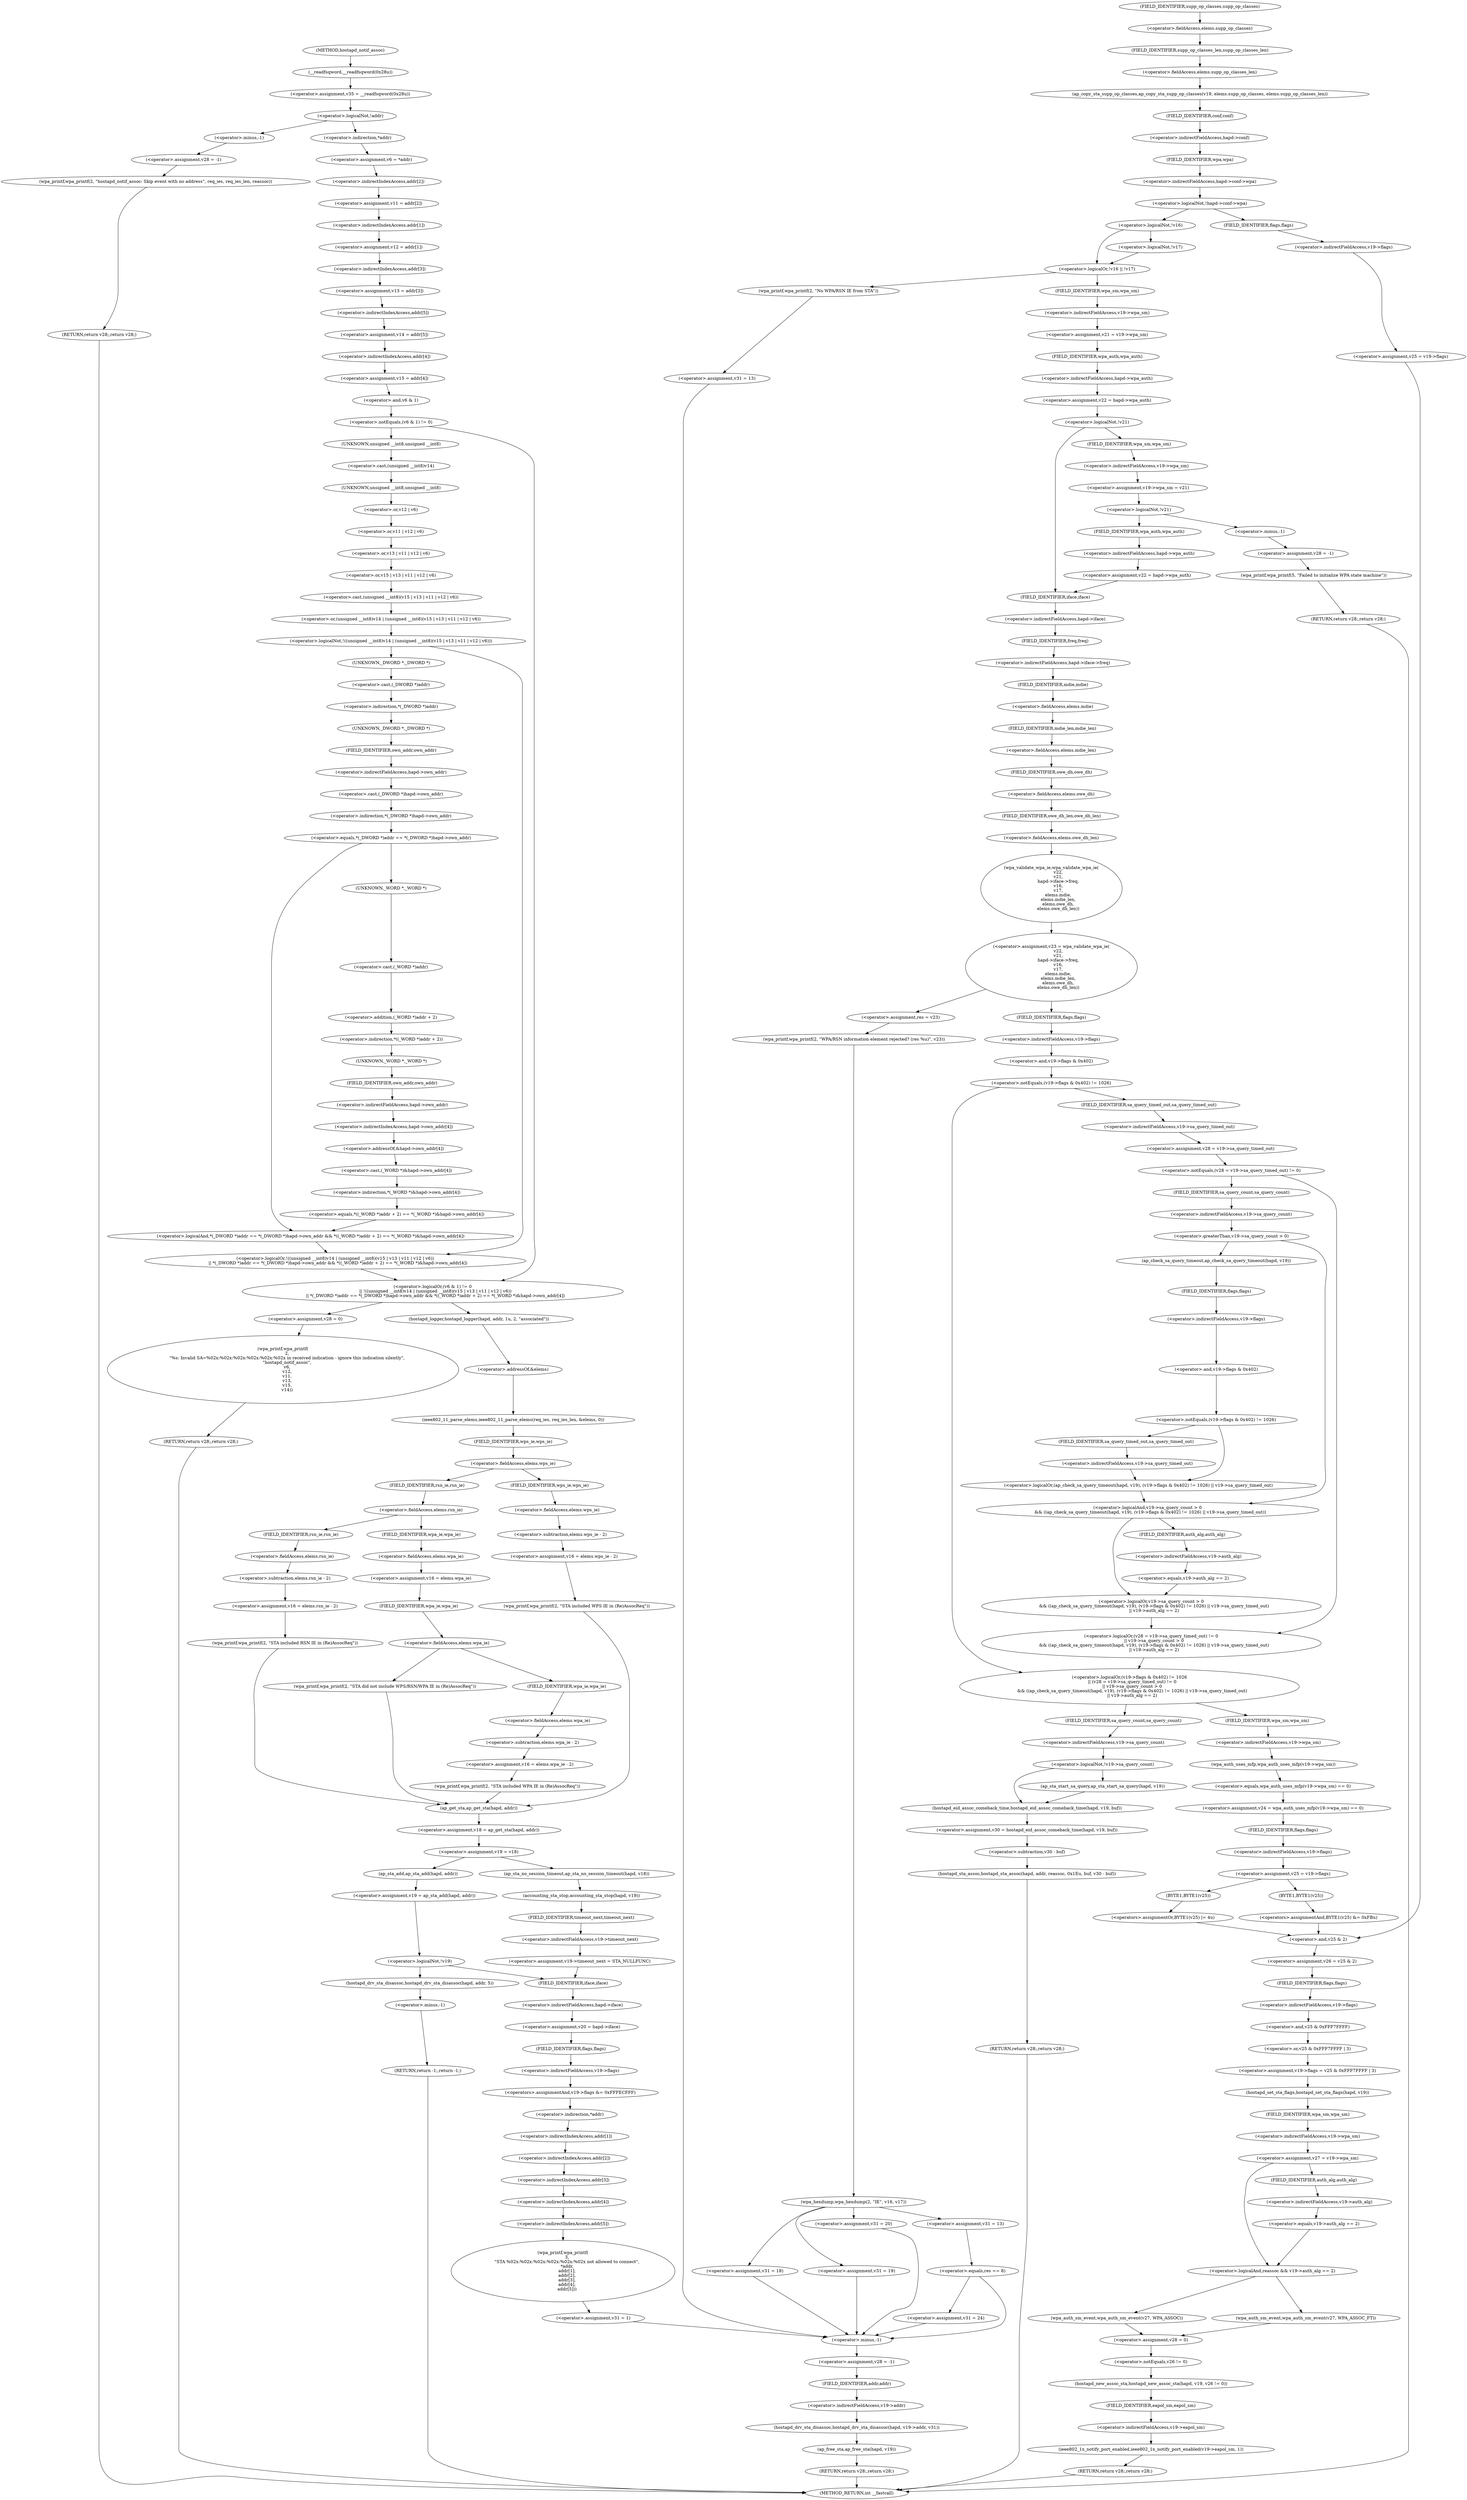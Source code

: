 digraph hostapd_notif_assoc {  
"1000158" [label = "(<operator>.assignment,v35 = __readfsqword(0x28u))" ]
"1000160" [label = "(__readfsqword,__readfsqword(0x28u))" ]
"1000163" [label = "(<operator>.logicalNot,!addr)" ]
"1000166" [label = "(<operator>.assignment,v28 = -1)" ]
"1000168" [label = "(<operator>.minus,-1)" ]
"1000170" [label = "(wpa_printf,wpa_printf(2, \"hostapd_notif_assoc: Skip event with no address\", req_ies, req_ies_len, reassoc))" ]
"1000176" [label = "(RETURN,return v28;,return v28;)" ]
"1000178" [label = "(<operator>.assignment,v6 = *addr)" ]
"1000180" [label = "(<operator>.indirection,*addr)" ]
"1000182" [label = "(<operator>.assignment,v11 = addr[2])" ]
"1000184" [label = "(<operator>.indirectIndexAccess,addr[2])" ]
"1000187" [label = "(<operator>.assignment,v12 = addr[1])" ]
"1000189" [label = "(<operator>.indirectIndexAccess,addr[1])" ]
"1000192" [label = "(<operator>.assignment,v13 = addr[3])" ]
"1000194" [label = "(<operator>.indirectIndexAccess,addr[3])" ]
"1000197" [label = "(<operator>.assignment,v14 = addr[5])" ]
"1000199" [label = "(<operator>.indirectIndexAccess,addr[5])" ]
"1000202" [label = "(<operator>.assignment,v15 = addr[4])" ]
"1000204" [label = "(<operator>.indirectIndexAccess,addr[4])" ]
"1000208" [label = "(<operator>.logicalOr,(v6 & 1) != 0\n    || !((unsigned __int8)v14 | (unsigned __int8)(v15 | v13 | v11 | v12 | v6))\n    || *(_DWORD *)addr == *(_DWORD *)hapd->own_addr && *((_WORD *)addr + 2) == *(_WORD *)&hapd->own_addr[4])" ]
"1000209" [label = "(<operator>.notEquals,(v6 & 1) != 0)" ]
"1000210" [label = "(<operator>.and,v6 & 1)" ]
"1000214" [label = "(<operator>.logicalOr,!((unsigned __int8)v14 | (unsigned __int8)(v15 | v13 | v11 | v12 | v6))\n    || *(_DWORD *)addr == *(_DWORD *)hapd->own_addr && *((_WORD *)addr + 2) == *(_WORD *)&hapd->own_addr[4])" ]
"1000215" [label = "(<operator>.logicalNot,!((unsigned __int8)v14 | (unsigned __int8)(v15 | v13 | v11 | v12 | v6)))" ]
"1000216" [label = "(<operator>.or,(unsigned __int8)v14 | (unsigned __int8)(v15 | v13 | v11 | v12 | v6))" ]
"1000217" [label = "(<operator>.cast,(unsigned __int8)v14)" ]
"1000218" [label = "(UNKNOWN,unsigned __int8,unsigned __int8)" ]
"1000220" [label = "(<operator>.cast,(unsigned __int8)(v15 | v13 | v11 | v12 | v6))" ]
"1000221" [label = "(UNKNOWN,unsigned __int8,unsigned __int8)" ]
"1000222" [label = "(<operator>.or,v15 | v13 | v11 | v12 | v6)" ]
"1000224" [label = "(<operator>.or,v13 | v11 | v12 | v6)" ]
"1000226" [label = "(<operator>.or,v11 | v12 | v6)" ]
"1000228" [label = "(<operator>.or,v12 | v6)" ]
"1000231" [label = "(<operator>.logicalAnd,*(_DWORD *)addr == *(_DWORD *)hapd->own_addr && *((_WORD *)addr + 2) == *(_WORD *)&hapd->own_addr[4])" ]
"1000232" [label = "(<operator>.equals,*(_DWORD *)addr == *(_DWORD *)hapd->own_addr)" ]
"1000233" [label = "(<operator>.indirection,*(_DWORD *)addr)" ]
"1000234" [label = "(<operator>.cast,(_DWORD *)addr)" ]
"1000235" [label = "(UNKNOWN,_DWORD *,_DWORD *)" ]
"1000237" [label = "(<operator>.indirection,*(_DWORD *)hapd->own_addr)" ]
"1000238" [label = "(<operator>.cast,(_DWORD *)hapd->own_addr)" ]
"1000239" [label = "(UNKNOWN,_DWORD *,_DWORD *)" ]
"1000240" [label = "(<operator>.indirectFieldAccess,hapd->own_addr)" ]
"1000242" [label = "(FIELD_IDENTIFIER,own_addr,own_addr)" ]
"1000243" [label = "(<operator>.equals,*((_WORD *)addr + 2) == *(_WORD *)&hapd->own_addr[4])" ]
"1000244" [label = "(<operator>.indirection,*((_WORD *)addr + 2))" ]
"1000245" [label = "(<operator>.addition,(_WORD *)addr + 2)" ]
"1000246" [label = "(<operator>.cast,(_WORD *)addr)" ]
"1000247" [label = "(UNKNOWN,_WORD *,_WORD *)" ]
"1000250" [label = "(<operator>.indirection,*(_WORD *)&hapd->own_addr[4])" ]
"1000251" [label = "(<operator>.cast,(_WORD *)&hapd->own_addr[4])" ]
"1000252" [label = "(UNKNOWN,_WORD *,_WORD *)" ]
"1000253" [label = "(<operator>.addressOf,&hapd->own_addr[4])" ]
"1000254" [label = "(<operator>.indirectIndexAccess,hapd->own_addr[4])" ]
"1000255" [label = "(<operator>.indirectFieldAccess,hapd->own_addr)" ]
"1000257" [label = "(FIELD_IDENTIFIER,own_addr,own_addr)" ]
"1000260" [label = "(<operator>.assignment,v28 = 0)" ]
"1000263" [label = "(wpa_printf,wpa_printf(\n      2,\n      \"%s: Invalid SA=%02x:%02x:%02x:%02x:%02x:%02x in received indication - ignore this indication silently\",\n      \"hostapd_notif_assoc\",\n      v6,\n      v12,\n      v11,\n      v13,\n      v15,\n      v14))" ]
"1000273" [label = "(RETURN,return v28;,return v28;)" ]
"1000275" [label = "(hostapd_logger,hostapd_logger(hapd, addr, 1u, 2, \"associated\"))" ]
"1000281" [label = "(ieee802_11_parse_elems,ieee802_11_parse_elems(req_ies, req_ies_len, &elems, 0))" ]
"1000284" [label = "(<operator>.addressOf,&elems)" ]
"1000288" [label = "(<operator>.fieldAccess,elems.wps_ie)" ]
"1000290" [label = "(FIELD_IDENTIFIER,wps_ie,wps_ie)" ]
"1000292" [label = "(<operator>.assignment,v16 = elems.wps_ie - 2)" ]
"1000294" [label = "(<operator>.subtraction,elems.wps_ie - 2)" ]
"1000295" [label = "(<operator>.fieldAccess,elems.wps_ie)" ]
"1000297" [label = "(FIELD_IDENTIFIER,wps_ie,wps_ie)" ]
"1000300" [label = "(wpa_printf,wpa_printf(2, \"STA included WPS IE in (Re)AssocReq\"))" ]
"1000305" [label = "(<operator>.fieldAccess,elems.rsn_ie)" ]
"1000307" [label = "(FIELD_IDENTIFIER,rsn_ie,rsn_ie)" ]
"1000309" [label = "(<operator>.assignment,v16 = elems.rsn_ie - 2)" ]
"1000311" [label = "(<operator>.subtraction,elems.rsn_ie - 2)" ]
"1000312" [label = "(<operator>.fieldAccess,elems.rsn_ie)" ]
"1000314" [label = "(FIELD_IDENTIFIER,rsn_ie,rsn_ie)" ]
"1000317" [label = "(wpa_printf,wpa_printf(2, \"STA included RSN IE in (Re)AssocReq\"))" ]
"1000322" [label = "(<operator>.assignment,v16 = elems.wpa_ie)" ]
"1000324" [label = "(<operator>.fieldAccess,elems.wpa_ie)" ]
"1000326" [label = "(FIELD_IDENTIFIER,wpa_ie,wpa_ie)" ]
"1000328" [label = "(<operator>.fieldAccess,elems.wpa_ie)" ]
"1000330" [label = "(FIELD_IDENTIFIER,wpa_ie,wpa_ie)" ]
"1000332" [label = "(<operator>.assignment,v16 = elems.wpa_ie - 2)" ]
"1000334" [label = "(<operator>.subtraction,elems.wpa_ie - 2)" ]
"1000335" [label = "(<operator>.fieldAccess,elems.wpa_ie)" ]
"1000337" [label = "(FIELD_IDENTIFIER,wpa_ie,wpa_ie)" ]
"1000340" [label = "(wpa_printf,wpa_printf(2, \"STA included WPA IE in (Re)AssocReq\"))" ]
"1000346" [label = "(wpa_printf,wpa_printf(2, \"STA did not include WPS/RSN/WPA IE in (Re)AssocReq\"))" ]
"1000349" [label = "(<operator>.assignment,v18 = ap_get_sta(hapd, addr))" ]
"1000351" [label = "(ap_get_sta,ap_get_sta(hapd, addr))" ]
"1000354" [label = "(<operator>.assignment,v19 = v18)" ]
"1000360" [label = "(ap_sta_no_session_timeout,ap_sta_no_session_timeout(hapd, v18))" ]
"1000363" [label = "(accounting_sta_stop,accounting_sta_stop(hapd, v19))" ]
"1000366" [label = "(<operator>.assignment,v19->timeout_next = STA_NULLFUNC)" ]
"1000367" [label = "(<operator>.indirectFieldAccess,v19->timeout_next)" ]
"1000369" [label = "(FIELD_IDENTIFIER,timeout_next,timeout_next)" ]
"1000373" [label = "(<operator>.assignment,v19 = ap_sta_add(hapd, addr))" ]
"1000375" [label = "(ap_sta_add,ap_sta_add(hapd, addr))" ]
"1000379" [label = "(<operator>.logicalNot,!v19)" ]
"1000382" [label = "(hostapd_drv_sta_disassoc,hostapd_drv_sta_disassoc(hapd, addr, 5))" ]
"1000386" [label = "(RETURN,return -1;,return -1;)" ]
"1000387" [label = "(<operator>.minus,-1)" ]
"1000389" [label = "(<operator>.assignment,v20 = hapd->iface)" ]
"1000391" [label = "(<operator>.indirectFieldAccess,hapd->iface)" ]
"1000393" [label = "(FIELD_IDENTIFIER,iface,iface)" ]
"1000394" [label = "(<operators>.assignmentAnd,v19->flags &= 0xFFFECFFF)" ]
"1000395" [label = "(<operator>.indirectFieldAccess,v19->flags)" ]
"1000397" [label = "(FIELD_IDENTIFIER,flags,flags)" ]
"1000400" [label = "(wpa_printf,wpa_printf(\n      3,\n      \"STA %02x:%02x:%02x:%02x:%02x:%02x not allowed to connect\",\n      *addr,\n      addr[1],\n      addr[2],\n      addr[3],\n      addr[4],\n      addr[5]))" ]
"1000403" [label = "(<operator>.indirection,*addr)" ]
"1000405" [label = "(<operator>.indirectIndexAccess,addr[1])" ]
"1000408" [label = "(<operator>.indirectIndexAccess,addr[2])" ]
"1000411" [label = "(<operator>.indirectIndexAccess,addr[3])" ]
"1000414" [label = "(<operator>.indirectIndexAccess,addr[4])" ]
"1000417" [label = "(<operator>.indirectIndexAccess,addr[5])" ]
"1000420" [label = "(<operator>.assignment,v31 = 1)" ]
"1000424" [label = "(<operator>.assignment,v28 = -1)" ]
"1000426" [label = "(<operator>.minus,-1)" ]
"1000428" [label = "(hostapd_drv_sta_disassoc,hostapd_drv_sta_disassoc(hapd, v19->addr, v31))" ]
"1000430" [label = "(<operator>.indirectFieldAccess,v19->addr)" ]
"1000432" [label = "(FIELD_IDENTIFIER,addr,addr)" ]
"1000434" [label = "(ap_free_sta,ap_free_sta(hapd, v19))" ]
"1000437" [label = "(RETURN,return v28;,return v28;)" ]
"1000439" [label = "(ap_copy_sta_supp_op_classes,ap_copy_sta_supp_op_classes(v19, elems.supp_op_classes, elems.supp_op_classes_len))" ]
"1000441" [label = "(<operator>.fieldAccess,elems.supp_op_classes)" ]
"1000443" [label = "(FIELD_IDENTIFIER,supp_op_classes,supp_op_classes)" ]
"1000444" [label = "(<operator>.fieldAccess,elems.supp_op_classes_len)" ]
"1000446" [label = "(FIELD_IDENTIFIER,supp_op_classes_len,supp_op_classes_len)" ]
"1000448" [label = "(<operator>.logicalNot,!hapd->conf->wpa)" ]
"1000449" [label = "(<operator>.indirectFieldAccess,hapd->conf->wpa)" ]
"1000450" [label = "(<operator>.indirectFieldAccess,hapd->conf)" ]
"1000452" [label = "(FIELD_IDENTIFIER,conf,conf)" ]
"1000453" [label = "(FIELD_IDENTIFIER,wpa,wpa)" ]
"1000455" [label = "(<operator>.assignment,v25 = v19->flags)" ]
"1000457" [label = "(<operator>.indirectFieldAccess,v19->flags)" ]
"1000459" [label = "(FIELD_IDENTIFIER,flags,flags)" ]
"1000461" [label = "(<operator>.assignment,v26 = v25 & 2)" ]
"1000463" [label = "(<operator>.and,v25 & 2)" ]
"1000466" [label = "(<operator>.assignment,v19->flags = v25 & 0xFFF7FFFF | 3)" ]
"1000467" [label = "(<operator>.indirectFieldAccess,v19->flags)" ]
"1000469" [label = "(FIELD_IDENTIFIER,flags,flags)" ]
"1000470" [label = "(<operator>.or,v25 & 0xFFF7FFFF | 3)" ]
"1000471" [label = "(<operator>.and,v25 & 0xFFF7FFFF)" ]
"1000475" [label = "(hostapd_set_sta_flags,hostapd_set_sta_flags(hapd, v19))" ]
"1000478" [label = "(<operator>.assignment,v27 = v19->wpa_sm)" ]
"1000480" [label = "(<operator>.indirectFieldAccess,v19->wpa_sm)" ]
"1000482" [label = "(FIELD_IDENTIFIER,wpa_sm,wpa_sm)" ]
"1000484" [label = "(<operator>.logicalAnd,reassoc && v19->auth_alg == 2)" ]
"1000486" [label = "(<operator>.equals,v19->auth_alg == 2)" ]
"1000487" [label = "(<operator>.indirectFieldAccess,v19->auth_alg)" ]
"1000489" [label = "(FIELD_IDENTIFIER,auth_alg,auth_alg)" ]
"1000491" [label = "(wpa_auth_sm_event,wpa_auth_sm_event(v27, WPA_ASSOC_FT))" ]
"1000495" [label = "(wpa_auth_sm_event,wpa_auth_sm_event(v27, WPA_ASSOC))" ]
"1000498" [label = "(<operator>.assignment,v28 = 0)" ]
"1000501" [label = "(hostapd_new_assoc_sta,hostapd_new_assoc_sta(hapd, v19, v26 != 0))" ]
"1000504" [label = "(<operator>.notEquals,v26 != 0)" ]
"1000507" [label = "(ieee802_1x_notify_port_enabled,ieee802_1x_notify_port_enabled(v19->eapol_sm, 1))" ]
"1000508" [label = "(<operator>.indirectFieldAccess,v19->eapol_sm)" ]
"1000510" [label = "(FIELD_IDENTIFIER,eapol_sm,eapol_sm)" ]
"1000512" [label = "(RETURN,return v28;,return v28;)" ]
"1000515" [label = "(<operator>.logicalOr,!v16 || !v17)" ]
"1000516" [label = "(<operator>.logicalNot,!v16)" ]
"1000518" [label = "(<operator>.logicalNot,!v17)" ]
"1000521" [label = "(wpa_printf,wpa_printf(2, \"No WPA/RSN IE from STA\"))" ]
"1000524" [label = "(<operator>.assignment,v31 = 13)" ]
"1000528" [label = "(<operator>.assignment,v21 = v19->wpa_sm)" ]
"1000530" [label = "(<operator>.indirectFieldAccess,v19->wpa_sm)" ]
"1000532" [label = "(FIELD_IDENTIFIER,wpa_sm,wpa_sm)" ]
"1000533" [label = "(<operator>.assignment,v22 = hapd->wpa_auth)" ]
"1000535" [label = "(<operator>.indirectFieldAccess,hapd->wpa_auth)" ]
"1000537" [label = "(FIELD_IDENTIFIER,wpa_auth,wpa_auth)" ]
"1000539" [label = "(<operator>.logicalNot,!v21)" ]
"1000542" [label = "(<operator>.assignment,v19->wpa_sm = v21)" ]
"1000543" [label = "(<operator>.indirectFieldAccess,v19->wpa_sm)" ]
"1000545" [label = "(FIELD_IDENTIFIER,wpa_sm,wpa_sm)" ]
"1000548" [label = "(<operator>.logicalNot,!v21)" ]
"1000551" [label = "(<operator>.assignment,v28 = -1)" ]
"1000553" [label = "(<operator>.minus,-1)" ]
"1000555" [label = "(wpa_printf,wpa_printf(5, \"Failed to initialize WPA state machine\"))" ]
"1000558" [label = "(RETURN,return v28;,return v28;)" ]
"1000560" [label = "(<operator>.assignment,v22 = hapd->wpa_auth)" ]
"1000562" [label = "(<operator>.indirectFieldAccess,hapd->wpa_auth)" ]
"1000564" [label = "(FIELD_IDENTIFIER,wpa_auth,wpa_auth)" ]
"1000565" [label = "(<operator>.assignment,v23 = wpa_validate_wpa_ie(\n          v22,\n          v21,\n          hapd->iface->freq,\n          v16,\n          v17,\n          elems.mdie,\n          elems.mdie_len,\n          elems.owe_dh,\n          elems.owe_dh_len))" ]
"1000567" [label = "(wpa_validate_wpa_ie,wpa_validate_wpa_ie(\n          v22,\n          v21,\n          hapd->iface->freq,\n          v16,\n          v17,\n          elems.mdie,\n          elems.mdie_len,\n          elems.owe_dh,\n          elems.owe_dh_len))" ]
"1000570" [label = "(<operator>.indirectFieldAccess,hapd->iface->freq)" ]
"1000571" [label = "(<operator>.indirectFieldAccess,hapd->iface)" ]
"1000573" [label = "(FIELD_IDENTIFIER,iface,iface)" ]
"1000574" [label = "(FIELD_IDENTIFIER,freq,freq)" ]
"1000577" [label = "(<operator>.fieldAccess,elems.mdie)" ]
"1000579" [label = "(FIELD_IDENTIFIER,mdie,mdie)" ]
"1000580" [label = "(<operator>.fieldAccess,elems.mdie_len)" ]
"1000582" [label = "(FIELD_IDENTIFIER,mdie_len,mdie_len)" ]
"1000583" [label = "(<operator>.fieldAccess,elems.owe_dh)" ]
"1000585" [label = "(FIELD_IDENTIFIER,owe_dh,owe_dh)" ]
"1000586" [label = "(<operator>.fieldAccess,elems.owe_dh_len)" ]
"1000588" [label = "(FIELD_IDENTIFIER,owe_dh_len,owe_dh_len)" ]
"1000592" [label = "(<operator>.assignment,res = v23)" ]
"1000595" [label = "(wpa_printf,wpa_printf(2, \"WPA/RSN information element rejected? (res %u)\", v23))" ]
"1000599" [label = "(wpa_hexdump,wpa_hexdump(2, \"IE\", v16, v17))" ]
"1000608" [label = "(<operator>.assignment,v31 = 18)" ]
"1000613" [label = "(<operator>.assignment,v31 = 19)" ]
"1000618" [label = "(<operator>.assignment,v31 = 20)" ]
"1000623" [label = "(<operator>.assignment,v31 = 13)" ]
"1000627" [label = "(<operator>.equals,res == 8)" ]
"1000630" [label = "(<operator>.assignment,v31 = 24)" ]
"1000636" [label = "(<operator>.logicalOr,(v19->flags & 0x402) != 1026\n    || (v28 = v19->sa_query_timed_out) != 0\n    || v19->sa_query_count > 0\n    && ((ap_check_sa_query_timeout(hapd, v19), (v19->flags & 0x402) != 1026) || v19->sa_query_timed_out)\n    || v19->auth_alg == 2)" ]
"1000637" [label = "(<operator>.notEquals,(v19->flags & 0x402) != 1026)" ]
"1000638" [label = "(<operator>.and,v19->flags & 0x402)" ]
"1000639" [label = "(<operator>.indirectFieldAccess,v19->flags)" ]
"1000641" [label = "(FIELD_IDENTIFIER,flags,flags)" ]
"1000644" [label = "(<operator>.logicalOr,(v28 = v19->sa_query_timed_out) != 0\n    || v19->sa_query_count > 0\n    && ((ap_check_sa_query_timeout(hapd, v19), (v19->flags & 0x402) != 1026) || v19->sa_query_timed_out)\n    || v19->auth_alg == 2)" ]
"1000645" [label = "(<operator>.notEquals,(v28 = v19->sa_query_timed_out) != 0)" ]
"1000646" [label = "(<operator>.assignment,v28 = v19->sa_query_timed_out)" ]
"1000648" [label = "(<operator>.indirectFieldAccess,v19->sa_query_timed_out)" ]
"1000650" [label = "(FIELD_IDENTIFIER,sa_query_timed_out,sa_query_timed_out)" ]
"1000652" [label = "(<operator>.logicalOr,v19->sa_query_count > 0\n    && ((ap_check_sa_query_timeout(hapd, v19), (v19->flags & 0x402) != 1026) || v19->sa_query_timed_out)\n    || v19->auth_alg == 2)" ]
"1000653" [label = "(<operator>.logicalAnd,v19->sa_query_count > 0\n    && ((ap_check_sa_query_timeout(hapd, v19), (v19->flags & 0x402) != 1026) || v19->sa_query_timed_out))" ]
"1000654" [label = "(<operator>.greaterThan,v19->sa_query_count > 0)" ]
"1000655" [label = "(<operator>.indirectFieldAccess,v19->sa_query_count)" ]
"1000657" [label = "(FIELD_IDENTIFIER,sa_query_count,sa_query_count)" ]
"1000659" [label = "(<operator>.logicalOr,(ap_check_sa_query_timeout(hapd, v19), (v19->flags & 0x402) != 1026) || v19->sa_query_timed_out)" ]
"1000661" [label = "(ap_check_sa_query_timeout,ap_check_sa_query_timeout(hapd, v19))" ]
"1000664" [label = "(<operator>.notEquals,(v19->flags & 0x402) != 1026)" ]
"1000665" [label = "(<operator>.and,v19->flags & 0x402)" ]
"1000666" [label = "(<operator>.indirectFieldAccess,v19->flags)" ]
"1000668" [label = "(FIELD_IDENTIFIER,flags,flags)" ]
"1000671" [label = "(<operator>.indirectFieldAccess,v19->sa_query_timed_out)" ]
"1000673" [label = "(FIELD_IDENTIFIER,sa_query_timed_out,sa_query_timed_out)" ]
"1000674" [label = "(<operator>.equals,v19->auth_alg == 2)" ]
"1000675" [label = "(<operator>.indirectFieldAccess,v19->auth_alg)" ]
"1000677" [label = "(FIELD_IDENTIFIER,auth_alg,auth_alg)" ]
"1000680" [label = "(<operator>.assignment,v24 = wpa_auth_uses_mfp(v19->wpa_sm) == 0)" ]
"1000682" [label = "(<operator>.equals,wpa_auth_uses_mfp(v19->wpa_sm) == 0)" ]
"1000683" [label = "(wpa_auth_uses_mfp,wpa_auth_uses_mfp(v19->wpa_sm))" ]
"1000684" [label = "(<operator>.indirectFieldAccess,v19->wpa_sm)" ]
"1000686" [label = "(FIELD_IDENTIFIER,wpa_sm,wpa_sm)" ]
"1000688" [label = "(<operator>.assignment,v25 = v19->flags)" ]
"1000690" [label = "(<operator>.indirectFieldAccess,v19->flags)" ]
"1000692" [label = "(FIELD_IDENTIFIER,flags,flags)" ]
"1000695" [label = "(<operators>.assignmentAnd,BYTE1(v25) &= 0xFBu)" ]
"1000696" [label = "(BYTE1,BYTE1(v25))" ]
"1000700" [label = "(<operators>.assignmentOr,BYTE1(v25) |= 4u)" ]
"1000701" [label = "(BYTE1,BYTE1(v25))" ]
"1000706" [label = "(<operator>.logicalNot,!v19->sa_query_count)" ]
"1000707" [label = "(<operator>.indirectFieldAccess,v19->sa_query_count)" ]
"1000709" [label = "(FIELD_IDENTIFIER,sa_query_count,sa_query_count)" ]
"1000710" [label = "(ap_sta_start_sa_query,ap_sta_start_sa_query(hapd, v19))" ]
"1000713" [label = "(<operator>.assignment,v30 = hostapd_eid_assoc_comeback_time(hapd, v19, buf))" ]
"1000715" [label = "(hostapd_eid_assoc_comeback_time,hostapd_eid_assoc_comeback_time(hapd, v19, buf))" ]
"1000719" [label = "(hostapd_sta_assoc,hostapd_sta_assoc(hapd, addr, reassoc, 0x1Eu, buf, v30 - buf))" ]
"1000725" [label = "(<operator>.subtraction,v30 - buf)" ]
"1000728" [label = "(RETURN,return v28;,return v28;)" ]
"1000126" [label = "(METHOD,hostapd_notif_assoc)" ]
"1000730" [label = "(METHOD_RETURN,int __fastcall)" ]
  "1000158" -> "1000163" 
  "1000160" -> "1000158" 
  "1000163" -> "1000168" 
  "1000163" -> "1000180" 
  "1000166" -> "1000170" 
  "1000168" -> "1000166" 
  "1000170" -> "1000176" 
  "1000176" -> "1000730" 
  "1000178" -> "1000184" 
  "1000180" -> "1000178" 
  "1000182" -> "1000189" 
  "1000184" -> "1000182" 
  "1000187" -> "1000194" 
  "1000189" -> "1000187" 
  "1000192" -> "1000199" 
  "1000194" -> "1000192" 
  "1000197" -> "1000204" 
  "1000199" -> "1000197" 
  "1000202" -> "1000210" 
  "1000204" -> "1000202" 
  "1000208" -> "1000260" 
  "1000208" -> "1000275" 
  "1000209" -> "1000218" 
  "1000209" -> "1000208" 
  "1000210" -> "1000209" 
  "1000214" -> "1000208" 
  "1000215" -> "1000235" 
  "1000215" -> "1000214" 
  "1000216" -> "1000215" 
  "1000217" -> "1000221" 
  "1000218" -> "1000217" 
  "1000220" -> "1000216" 
  "1000221" -> "1000228" 
  "1000222" -> "1000220" 
  "1000224" -> "1000222" 
  "1000226" -> "1000224" 
  "1000228" -> "1000226" 
  "1000231" -> "1000214" 
  "1000232" -> "1000247" 
  "1000232" -> "1000231" 
  "1000233" -> "1000239" 
  "1000234" -> "1000233" 
  "1000235" -> "1000234" 
  "1000237" -> "1000232" 
  "1000238" -> "1000237" 
  "1000239" -> "1000242" 
  "1000240" -> "1000238" 
  "1000242" -> "1000240" 
  "1000243" -> "1000231" 
  "1000244" -> "1000252" 
  "1000245" -> "1000244" 
  "1000246" -> "1000245" 
  "1000247" -> "1000246" 
  "1000250" -> "1000243" 
  "1000251" -> "1000250" 
  "1000252" -> "1000257" 
  "1000253" -> "1000251" 
  "1000254" -> "1000253" 
  "1000255" -> "1000254" 
  "1000257" -> "1000255" 
  "1000260" -> "1000263" 
  "1000263" -> "1000273" 
  "1000273" -> "1000730" 
  "1000275" -> "1000284" 
  "1000281" -> "1000290" 
  "1000284" -> "1000281" 
  "1000288" -> "1000297" 
  "1000288" -> "1000307" 
  "1000290" -> "1000288" 
  "1000292" -> "1000300" 
  "1000294" -> "1000292" 
  "1000295" -> "1000294" 
  "1000297" -> "1000295" 
  "1000300" -> "1000351" 
  "1000305" -> "1000314" 
  "1000305" -> "1000326" 
  "1000307" -> "1000305" 
  "1000309" -> "1000317" 
  "1000311" -> "1000309" 
  "1000312" -> "1000311" 
  "1000314" -> "1000312" 
  "1000317" -> "1000351" 
  "1000322" -> "1000330" 
  "1000324" -> "1000322" 
  "1000326" -> "1000324" 
  "1000328" -> "1000337" 
  "1000328" -> "1000346" 
  "1000330" -> "1000328" 
  "1000332" -> "1000340" 
  "1000334" -> "1000332" 
  "1000335" -> "1000334" 
  "1000337" -> "1000335" 
  "1000340" -> "1000351" 
  "1000346" -> "1000351" 
  "1000349" -> "1000354" 
  "1000351" -> "1000349" 
  "1000354" -> "1000360" 
  "1000354" -> "1000375" 
  "1000360" -> "1000363" 
  "1000363" -> "1000369" 
  "1000366" -> "1000393" 
  "1000367" -> "1000366" 
  "1000369" -> "1000367" 
  "1000373" -> "1000379" 
  "1000375" -> "1000373" 
  "1000379" -> "1000382" 
  "1000379" -> "1000393" 
  "1000382" -> "1000387" 
  "1000386" -> "1000730" 
  "1000387" -> "1000386" 
  "1000389" -> "1000397" 
  "1000391" -> "1000389" 
  "1000393" -> "1000391" 
  "1000394" -> "1000403" 
  "1000395" -> "1000394" 
  "1000397" -> "1000395" 
  "1000400" -> "1000420" 
  "1000403" -> "1000405" 
  "1000405" -> "1000408" 
  "1000408" -> "1000411" 
  "1000411" -> "1000414" 
  "1000414" -> "1000417" 
  "1000417" -> "1000400" 
  "1000420" -> "1000426" 
  "1000424" -> "1000432" 
  "1000426" -> "1000424" 
  "1000428" -> "1000434" 
  "1000430" -> "1000428" 
  "1000432" -> "1000430" 
  "1000434" -> "1000437" 
  "1000437" -> "1000730" 
  "1000439" -> "1000452" 
  "1000441" -> "1000446" 
  "1000443" -> "1000441" 
  "1000444" -> "1000439" 
  "1000446" -> "1000444" 
  "1000448" -> "1000459" 
  "1000448" -> "1000516" 
  "1000449" -> "1000448" 
  "1000450" -> "1000453" 
  "1000452" -> "1000450" 
  "1000453" -> "1000449" 
  "1000455" -> "1000463" 
  "1000457" -> "1000455" 
  "1000459" -> "1000457" 
  "1000461" -> "1000469" 
  "1000463" -> "1000461" 
  "1000466" -> "1000475" 
  "1000467" -> "1000471" 
  "1000469" -> "1000467" 
  "1000470" -> "1000466" 
  "1000471" -> "1000470" 
  "1000475" -> "1000482" 
  "1000478" -> "1000484" 
  "1000478" -> "1000489" 
  "1000480" -> "1000478" 
  "1000482" -> "1000480" 
  "1000484" -> "1000491" 
  "1000484" -> "1000495" 
  "1000486" -> "1000484" 
  "1000487" -> "1000486" 
  "1000489" -> "1000487" 
  "1000491" -> "1000498" 
  "1000495" -> "1000498" 
  "1000498" -> "1000504" 
  "1000501" -> "1000510" 
  "1000504" -> "1000501" 
  "1000507" -> "1000512" 
  "1000508" -> "1000507" 
  "1000510" -> "1000508" 
  "1000512" -> "1000730" 
  "1000515" -> "1000521" 
  "1000515" -> "1000532" 
  "1000516" -> "1000515" 
  "1000516" -> "1000518" 
  "1000518" -> "1000515" 
  "1000521" -> "1000524" 
  "1000524" -> "1000426" 
  "1000528" -> "1000537" 
  "1000530" -> "1000528" 
  "1000532" -> "1000530" 
  "1000533" -> "1000539" 
  "1000535" -> "1000533" 
  "1000537" -> "1000535" 
  "1000539" -> "1000545" 
  "1000539" -> "1000573" 
  "1000542" -> "1000548" 
  "1000543" -> "1000542" 
  "1000545" -> "1000543" 
  "1000548" -> "1000553" 
  "1000548" -> "1000564" 
  "1000551" -> "1000555" 
  "1000553" -> "1000551" 
  "1000555" -> "1000558" 
  "1000558" -> "1000730" 
  "1000560" -> "1000573" 
  "1000562" -> "1000560" 
  "1000564" -> "1000562" 
  "1000565" -> "1000592" 
  "1000565" -> "1000641" 
  "1000567" -> "1000565" 
  "1000570" -> "1000579" 
  "1000571" -> "1000574" 
  "1000573" -> "1000571" 
  "1000574" -> "1000570" 
  "1000577" -> "1000582" 
  "1000579" -> "1000577" 
  "1000580" -> "1000585" 
  "1000582" -> "1000580" 
  "1000583" -> "1000588" 
  "1000585" -> "1000583" 
  "1000586" -> "1000567" 
  "1000588" -> "1000586" 
  "1000592" -> "1000595" 
  "1000595" -> "1000599" 
  "1000599" -> "1000608" 
  "1000599" -> "1000613" 
  "1000599" -> "1000618" 
  "1000599" -> "1000623" 
  "1000608" -> "1000426" 
  "1000613" -> "1000426" 
  "1000618" -> "1000426" 
  "1000623" -> "1000627" 
  "1000627" -> "1000630" 
  "1000627" -> "1000426" 
  "1000630" -> "1000426" 
  "1000636" -> "1000686" 
  "1000636" -> "1000709" 
  "1000637" -> "1000636" 
  "1000637" -> "1000650" 
  "1000638" -> "1000637" 
  "1000639" -> "1000638" 
  "1000641" -> "1000639" 
  "1000644" -> "1000636" 
  "1000645" -> "1000644" 
  "1000645" -> "1000657" 
  "1000646" -> "1000645" 
  "1000648" -> "1000646" 
  "1000650" -> "1000648" 
  "1000652" -> "1000644" 
  "1000653" -> "1000652" 
  "1000653" -> "1000677" 
  "1000654" -> "1000653" 
  "1000654" -> "1000661" 
  "1000655" -> "1000654" 
  "1000657" -> "1000655" 
  "1000659" -> "1000653" 
  "1000661" -> "1000668" 
  "1000664" -> "1000659" 
  "1000664" -> "1000673" 
  "1000665" -> "1000664" 
  "1000666" -> "1000665" 
  "1000668" -> "1000666" 
  "1000671" -> "1000659" 
  "1000673" -> "1000671" 
  "1000674" -> "1000652" 
  "1000675" -> "1000674" 
  "1000677" -> "1000675" 
  "1000680" -> "1000692" 
  "1000682" -> "1000680" 
  "1000683" -> "1000682" 
  "1000684" -> "1000683" 
  "1000686" -> "1000684" 
  "1000688" -> "1000696" 
  "1000688" -> "1000701" 
  "1000690" -> "1000688" 
  "1000692" -> "1000690" 
  "1000695" -> "1000463" 
  "1000696" -> "1000695" 
  "1000700" -> "1000463" 
  "1000701" -> "1000700" 
  "1000706" -> "1000710" 
  "1000706" -> "1000715" 
  "1000707" -> "1000706" 
  "1000709" -> "1000707" 
  "1000710" -> "1000715" 
  "1000713" -> "1000725" 
  "1000715" -> "1000713" 
  "1000719" -> "1000728" 
  "1000725" -> "1000719" 
  "1000728" -> "1000730" 
  "1000126" -> "1000160" 
}
